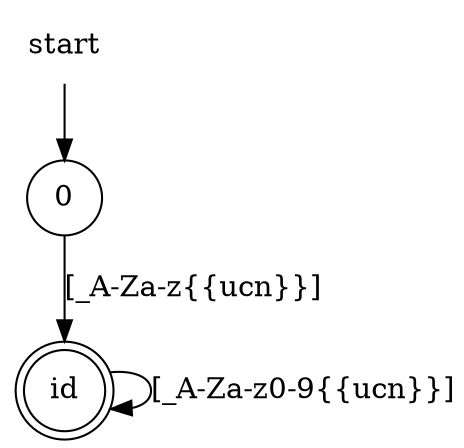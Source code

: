 digraph G {
  start[shape=plaintext]
  0[shape=circle]
  id[shape=doublecircle]

  start->0	
  0->id[label="[_A-Za-z{{ucn}}]"]
  id->id[label="[_A-Za-z0-9{{ucn}}]"]
}
